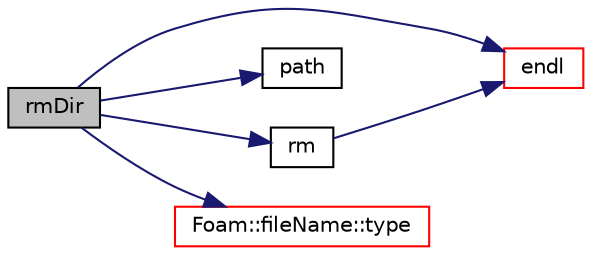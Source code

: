 digraph "rmDir"
{
  bgcolor="transparent";
  edge [fontname="Helvetica",fontsize="10",labelfontname="Helvetica",labelfontsize="10"];
  node [fontname="Helvetica",fontsize="10",shape=record];
  rankdir="LR";
  Node1 [label="rmDir",height=0.2,width=0.4,color="black", fillcolor="grey75", style="filled", fontcolor="black"];
  Node1 -> Node2 [color="midnightblue",fontsize="10",style="solid",fontname="Helvetica"];
  Node2 [label="endl",height=0.2,width=0.4,color="red",URL="$a10936.html#a2db8fe02a0d3909e9351bb4275b23ce4",tooltip="Add newline and flush stream. "];
  Node1 -> Node3 [color="midnightblue",fontsize="10",style="solid",fontname="Helvetica"];
  Node3 [label="path",height=0.2,width=0.4,color="black",URL="$a04654.html#ad8adfaf80503dc99cbb14bf07bf1eb22"];
  Node1 -> Node4 [color="midnightblue",fontsize="10",style="solid",fontname="Helvetica"];
  Node4 [label="rm",height=0.2,width=0.4,color="black",URL="$a10936.html#a24dbcb779312aba1a80a0b57a3a7f1ad",tooltip="Remove a file, returning true if successful otherwise false. "];
  Node4 -> Node2 [color="midnightblue",fontsize="10",style="solid",fontname="Helvetica"];
  Node1 -> Node5 [color="midnightblue",fontsize="10",style="solid",fontname="Helvetica"];
  Node5 [label="Foam::fileName::type",height=0.2,width=0.4,color="red",URL="$a00793.html#a7c5e40b1d0c49b30cc37289472aa2a4b",tooltip="Return the file type: FILE, DIRECTORY or UNDEFINED. "];
}
